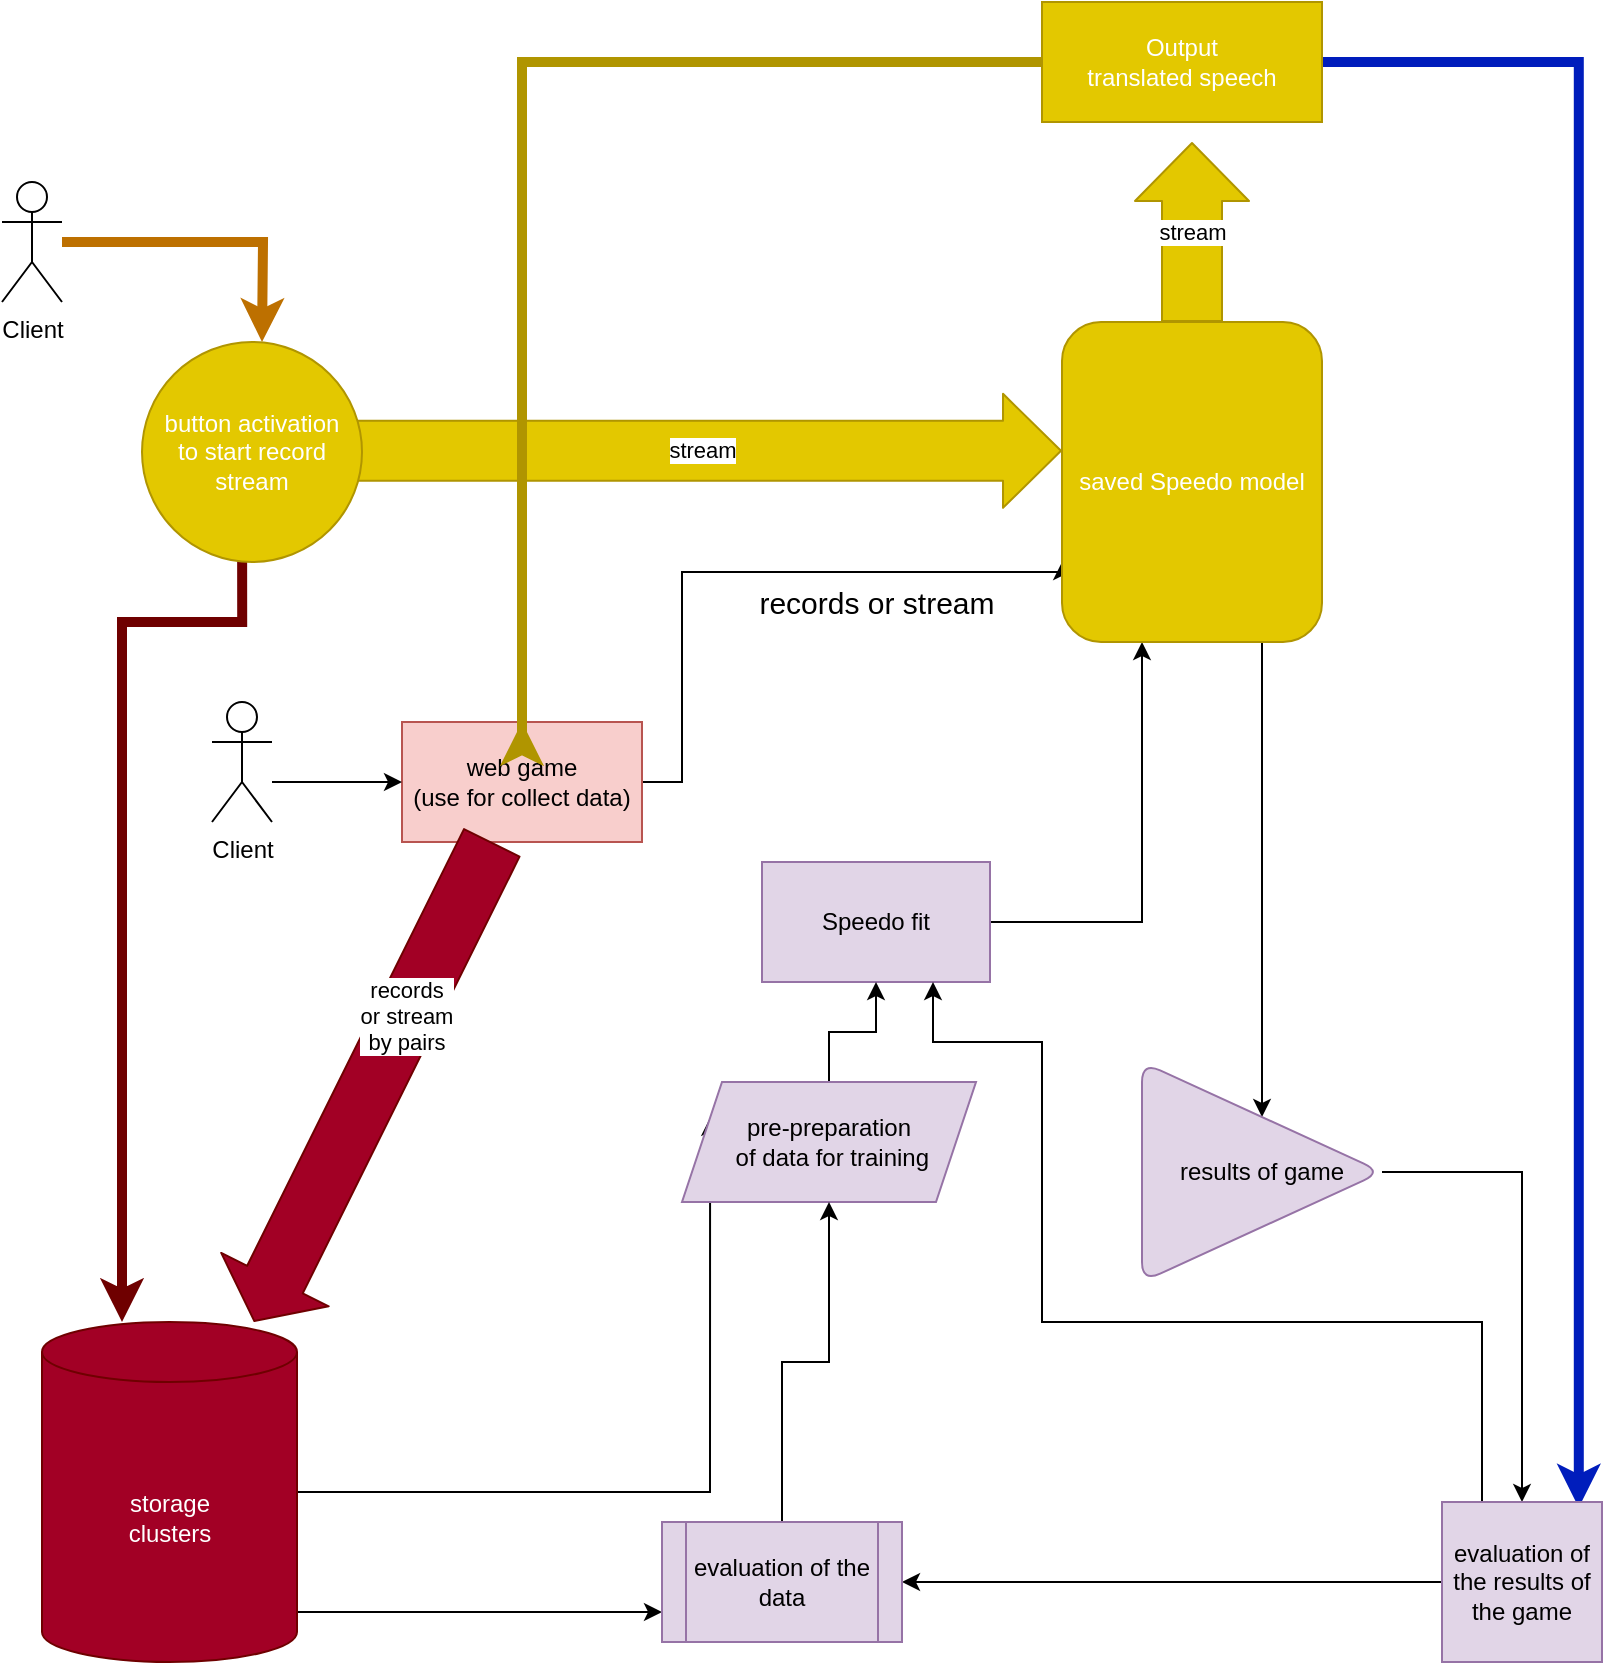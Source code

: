 <mxfile version="14.5.10" type="github">
  <diagram id="yFWkw1LN1g4Q2YWs3e7p" name="Page-1">
    <mxGraphModel dx="1021" dy="529" grid="1" gridSize="10" guides="1" tooltips="1" connect="1" arrows="1" fold="1" page="1" pageScale="1" pageWidth="827" pageHeight="1169" math="0" shadow="0">
      <root>
        <mxCell id="0" />
        <mxCell id="1" parent="0" />
        <mxCell id="fwSFxsO6UGKjWi7Awonu-16" value="" style="edgeStyle=orthogonalEdgeStyle;rounded=0;orthogonalLoop=1;jettySize=auto;html=1;" edge="1" parent="1" source="fwSFxsO6UGKjWi7Awonu-1" target="fwSFxsO6UGKjWi7Awonu-15">
          <mxGeometry relative="1" as="geometry">
            <Array as="points">
              <mxPoint x="570" y="470" />
            </Array>
          </mxGeometry>
        </mxCell>
        <mxCell id="fwSFxsO6UGKjWi7Awonu-1" value="Speedo fit" style="rounded=0;whiteSpace=wrap;html=1;fillColor=#e1d5e7;strokeColor=#9673a6;" vertex="1" parent="1">
          <mxGeometry x="380" y="440" width="114" height="60" as="geometry" />
        </mxCell>
        <mxCell id="fwSFxsO6UGKjWi7Awonu-96" value="" style="edgeStyle=orthogonalEdgeStyle;rounded=0;orthogonalLoop=1;jettySize=auto;html=1;fillColor=#a20025;strokeColor=#6F0000;strokeWidth=5;" edge="1" parent="1" target="fwSFxsO6UGKjWi7Awonu-7">
          <mxGeometry relative="1" as="geometry">
            <mxPoint x="120.059" y="280" as="sourcePoint" />
            <Array as="points">
              <mxPoint x="120" y="320" />
              <mxPoint x="60" y="320" />
            </Array>
          </mxGeometry>
        </mxCell>
        <mxCell id="fwSFxsO6UGKjWi7Awonu-4" value="stream" style="shape=flexArrow;endArrow=classic;html=1;endWidth=26;endSize=9.33;width=30;fillColor=#e3c800;strokeColor=#B09500;" edge="1" parent="1">
          <mxGeometry width="50" height="50" relative="1" as="geometry">
            <mxPoint x="170" y="234.41" as="sourcePoint" />
            <mxPoint x="530" y="234.41" as="targetPoint" />
          </mxGeometry>
        </mxCell>
        <mxCell id="fwSFxsO6UGKjWi7Awonu-114" style="edgeStyle=orthogonalEdgeStyle;rounded=0;orthogonalLoop=1;jettySize=auto;html=1;entryX=0;entryY=0.75;entryDx=0;entryDy=0;strokeWidth=1;" edge="1" parent="1" source="fwSFxsO6UGKjWi7Awonu-5" target="fwSFxsO6UGKjWi7Awonu-15">
          <mxGeometry relative="1" as="geometry">
            <Array as="points">
              <mxPoint x="340" y="400" />
              <mxPoint x="340" y="295" />
            </Array>
          </mxGeometry>
        </mxCell>
        <mxCell id="fwSFxsO6UGKjWi7Awonu-5" value="web game &lt;br&gt;(use for collect data)" style="rounded=0;whiteSpace=wrap;html=1;fillColor=#f8cecc;strokeColor=#b85450;" vertex="1" parent="1">
          <mxGeometry x="200" y="370" width="120" height="60" as="geometry" />
        </mxCell>
        <mxCell id="fwSFxsO6UGKjWi7Awonu-6" value="records &lt;br&gt;or stream&lt;br&gt;by pairs" style="shape=flexArrow;endArrow=classic;html=1;endWidth=28;endSize=7.39;width=31;fillColor=#a20025;strokeColor=#6F0000;" edge="1" parent="1" source="fwSFxsO6UGKjWi7Awonu-5" target="fwSFxsO6UGKjWi7Awonu-7">
          <mxGeometry x="-0.273" width="50" height="50" relative="1" as="geometry">
            <mxPoint x="220" y="440" as="sourcePoint" />
            <mxPoint x="120" y="400" as="targetPoint" />
            <mxPoint as="offset" />
          </mxGeometry>
        </mxCell>
        <mxCell id="fwSFxsO6UGKjWi7Awonu-10" style="edgeStyle=orthogonalEdgeStyle;rounded=0;orthogonalLoop=1;jettySize=auto;html=1;entryX=0;entryY=0.25;entryDx=0;entryDy=0;" edge="1" parent="1" source="fwSFxsO6UGKjWi7Awonu-7" target="fwSFxsO6UGKjWi7Awonu-9">
          <mxGeometry relative="1" as="geometry" />
        </mxCell>
        <mxCell id="fwSFxsO6UGKjWi7Awonu-105" style="edgeStyle=orthogonalEdgeStyle;rounded=0;orthogonalLoop=1;jettySize=auto;html=1;entryX=0;entryY=0.75;entryDx=0;entryDy=0;" edge="1" parent="1" source="fwSFxsO6UGKjWi7Awonu-7" target="fwSFxsO6UGKjWi7Awonu-104">
          <mxGeometry relative="1" as="geometry">
            <Array as="points">
              <mxPoint x="60" y="815" />
            </Array>
          </mxGeometry>
        </mxCell>
        <mxCell id="fwSFxsO6UGKjWi7Awonu-7" value="storage&lt;br&gt;clusters" style="shape=cylinder3;whiteSpace=wrap;html=1;boundedLbl=1;backgroundOutline=1;size=15;fillColor=#a20025;strokeColor=#6F0000;fontColor=#ffffff;" vertex="1" parent="1">
          <mxGeometry x="20" y="670" width="127.5" height="170" as="geometry" />
        </mxCell>
        <mxCell id="fwSFxsO6UGKjWi7Awonu-11" style="edgeStyle=orthogonalEdgeStyle;rounded=0;orthogonalLoop=1;jettySize=auto;html=1;entryX=0.5;entryY=1;entryDx=0;entryDy=0;" edge="1" parent="1" source="fwSFxsO6UGKjWi7Awonu-9" target="fwSFxsO6UGKjWi7Awonu-1">
          <mxGeometry relative="1" as="geometry" />
        </mxCell>
        <mxCell id="fwSFxsO6UGKjWi7Awonu-9" value="pre-preparation&lt;br&gt;&amp;nbsp;of data for training" style="shape=parallelogram;perimeter=parallelogramPerimeter;whiteSpace=wrap;html=1;fixedSize=1;fillColor=#e1d5e7;strokeColor=#9673a6;" vertex="1" parent="1">
          <mxGeometry x="340" y="550" width="147" height="60" as="geometry" />
        </mxCell>
        <mxCell id="fwSFxsO6UGKjWi7Awonu-20" value="" style="edgeStyle=orthogonalEdgeStyle;rounded=0;orthogonalLoop=1;jettySize=auto;html=1;" edge="1" parent="1" source="fwSFxsO6UGKjWi7Awonu-15" target="fwSFxsO6UGKjWi7Awonu-19">
          <mxGeometry relative="1" as="geometry">
            <Array as="points">
              <mxPoint x="630" y="440" />
              <mxPoint x="630" y="440" />
            </Array>
          </mxGeometry>
        </mxCell>
        <mxCell id="fwSFxsO6UGKjWi7Awonu-15" value="saved Speedo model" style="rounded=1;whiteSpace=wrap;html=1;fillColor=#e3c800;strokeColor=#B09500;fontColor=#ffffff;" vertex="1" parent="1">
          <mxGeometry x="530" y="170" width="130" height="160" as="geometry" />
        </mxCell>
        <mxCell id="fwSFxsO6UGKjWi7Awonu-102" value="" style="edgeStyle=orthogonalEdgeStyle;rounded=0;orthogonalLoop=1;jettySize=auto;html=1;" edge="1" parent="1" source="fwSFxsO6UGKjWi7Awonu-19" target="fwSFxsO6UGKjWi7Awonu-101">
          <mxGeometry relative="1" as="geometry" />
        </mxCell>
        <mxCell id="fwSFxsO6UGKjWi7Awonu-19" value="results of game" style="triangle;whiteSpace=wrap;html=1;rounded=1;fillColor=#e1d5e7;strokeColor=#9673a6;" vertex="1" parent="1">
          <mxGeometry x="570" y="540" width="120" height="110" as="geometry" />
        </mxCell>
        <mxCell id="fwSFxsO6UGKjWi7Awonu-21" value="stream" style="shape=flexArrow;endArrow=classic;html=1;exitX=0.5;exitY=0;exitDx=0;exitDy=0;endWidth=26;endSize=9.33;width=30;fillColor=#e3c800;strokeColor=#B09500;" edge="1" parent="1" source="fwSFxsO6UGKjWi7Awonu-15">
          <mxGeometry width="50" height="50" relative="1" as="geometry">
            <mxPoint x="680" y="120" as="sourcePoint" />
            <mxPoint x="595" y="80" as="targetPoint" />
          </mxGeometry>
        </mxCell>
        <mxCell id="fwSFxsO6UGKjWi7Awonu-111" style="edgeStyle=orthogonalEdgeStyle;rounded=0;orthogonalLoop=1;jettySize=auto;html=1;entryX=0.855;entryY=0.035;entryDx=0;entryDy=0;entryPerimeter=0;fillColor=#0050ef;strokeColor=#001DBC;strokeWidth=5;" edge="1" parent="1" source="fwSFxsO6UGKjWi7Awonu-22" target="fwSFxsO6UGKjWi7Awonu-101">
          <mxGeometry relative="1" as="geometry" />
        </mxCell>
        <mxCell id="fwSFxsO6UGKjWi7Awonu-112" style="edgeStyle=orthogonalEdgeStyle;rounded=0;orthogonalLoop=1;jettySize=auto;html=1;fillColor=#e3c800;strokeColor=#B09500;strokeWidth=5;" edge="1" parent="1" source="fwSFxsO6UGKjWi7Awonu-22">
          <mxGeometry relative="1" as="geometry">
            <mxPoint x="260" y="370" as="targetPoint" />
            <Array as="points">
              <mxPoint x="260" y="40" />
              <mxPoint x="260" y="371" />
            </Array>
          </mxGeometry>
        </mxCell>
        <mxCell id="fwSFxsO6UGKjWi7Awonu-22" value="Output &lt;br&gt;translated speech" style="rounded=0;whiteSpace=wrap;html=1;fillColor=#e3c800;strokeColor=#B09500;fontColor=#ffffff;" vertex="1" parent="1">
          <mxGeometry x="520" y="10" width="140" height="60" as="geometry" />
        </mxCell>
        <mxCell id="fwSFxsO6UGKjWi7Awonu-26" value="" style="edgeStyle=orthogonalEdgeStyle;rounded=0;orthogonalLoop=1;jettySize=auto;html=1;" edge="1" parent="1" source="fwSFxsO6UGKjWi7Awonu-25" target="fwSFxsO6UGKjWi7Awonu-5">
          <mxGeometry relative="1" as="geometry">
            <Array as="points">
              <mxPoint x="170" y="400" />
              <mxPoint x="170" y="400" />
            </Array>
          </mxGeometry>
        </mxCell>
        <mxCell id="fwSFxsO6UGKjWi7Awonu-25" value="Client" style="shape=umlActor;verticalLabelPosition=bottom;verticalAlign=top;html=1;outlineConnect=0;" vertex="1" parent="1">
          <mxGeometry x="105" y="360" width="30" height="60" as="geometry" />
        </mxCell>
        <mxCell id="fwSFxsO6UGKjWi7Awonu-28" value="" style="edgeStyle=orthogonalEdgeStyle;rounded=0;orthogonalLoop=1;jettySize=auto;html=1;strokeWidth=5;fillColor=#f0a30a;strokeColor=#BD7000;" edge="1" parent="1" source="fwSFxsO6UGKjWi7Awonu-27">
          <mxGeometry relative="1" as="geometry">
            <mxPoint x="130" y="180" as="targetPoint" />
          </mxGeometry>
        </mxCell>
        <mxCell id="fwSFxsO6UGKjWi7Awonu-27" value="Client" style="shape=umlActor;verticalLabelPosition=bottom;verticalAlign=top;html=1;outlineConnect=0;" vertex="1" parent="1">
          <mxGeometry y="100" width="30" height="60" as="geometry" />
        </mxCell>
        <mxCell id="fwSFxsO6UGKjWi7Awonu-103" style="edgeStyle=orthogonalEdgeStyle;rounded=0;orthogonalLoop=1;jettySize=auto;html=1;" edge="1" parent="1" source="fwSFxsO6UGKjWi7Awonu-101" target="fwSFxsO6UGKjWi7Awonu-104">
          <mxGeometry relative="1" as="geometry">
            <mxPoint x="420" y="590" as="targetPoint" />
          </mxGeometry>
        </mxCell>
        <mxCell id="fwSFxsO6UGKjWi7Awonu-107" style="edgeStyle=orthogonalEdgeStyle;rounded=0;orthogonalLoop=1;jettySize=auto;html=1;entryX=0.75;entryY=1;entryDx=0;entryDy=0;" edge="1" parent="1" source="fwSFxsO6UGKjWi7Awonu-101" target="fwSFxsO6UGKjWi7Awonu-1">
          <mxGeometry relative="1" as="geometry">
            <Array as="points">
              <mxPoint x="740" y="670" />
              <mxPoint x="520" y="670" />
              <mxPoint x="520" y="530" />
              <mxPoint x="465" y="530" />
            </Array>
          </mxGeometry>
        </mxCell>
        <mxCell id="fwSFxsO6UGKjWi7Awonu-101" value="evaluation of the results of the game" style="whiteSpace=wrap;html=1;aspect=fixed;fillColor=#e1d5e7;strokeColor=#9673a6;" vertex="1" parent="1">
          <mxGeometry x="720" y="760" width="80" height="80" as="geometry" />
        </mxCell>
        <mxCell id="fwSFxsO6UGKjWi7Awonu-106" style="edgeStyle=orthogonalEdgeStyle;rounded=0;orthogonalLoop=1;jettySize=auto;html=1;entryX=0.5;entryY=1;entryDx=0;entryDy=0;" edge="1" parent="1" source="fwSFxsO6UGKjWi7Awonu-104" target="fwSFxsO6UGKjWi7Awonu-9">
          <mxGeometry relative="1" as="geometry" />
        </mxCell>
        <mxCell id="fwSFxsO6UGKjWi7Awonu-104" value="evaluation of the data" style="shape=process;whiteSpace=wrap;html=1;backgroundOutline=1;fillColor=#e1d5e7;strokeColor=#9673a6;" vertex="1" parent="1">
          <mxGeometry x="330" y="770" width="120" height="60" as="geometry" />
        </mxCell>
        <mxCell id="fwSFxsO6UGKjWi7Awonu-18" value="&lt;font style=&quot;font-size: 15px&quot;&gt;records or stream&lt;/font&gt;" style="text;html=1;strokeColor=none;fillColor=none;align=center;verticalAlign=middle;whiteSpace=wrap;rounded=0;" vertex="1" parent="1">
          <mxGeometry x="358.62" y="300" width="156.75" height="20" as="geometry" />
        </mxCell>
        <mxCell id="fwSFxsO6UGKjWi7Awonu-116" value="button activation&lt;br&gt;to start record stream" style="ellipse;whiteSpace=wrap;html=1;aspect=fixed;fillColor=#e3c800;strokeColor=#B09500;fontColor=#ffffff;" vertex="1" parent="1">
          <mxGeometry x="70" y="180" width="110" height="110" as="geometry" />
        </mxCell>
      </root>
    </mxGraphModel>
  </diagram>
</mxfile>
